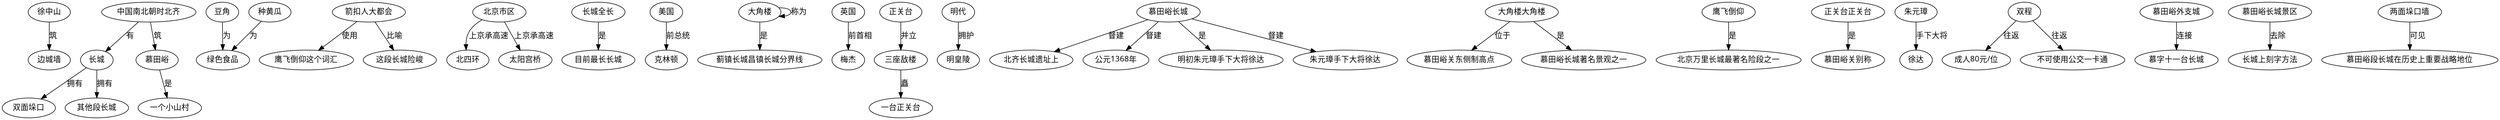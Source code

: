 digraph 20203415757508681 {
	"徐中山" [fontname=FangSong]
	"边城墙" [fontname=FangSong]
	"徐中山" -> "边城墙" [label="筑" fontname=FangSong]
	"长城" [fontname=FangSong]
	"双面垛口" [fontname=FangSong]
	"长城" -> "双面垛口" [label="拥有" fontname=FangSong]
	"豆角" [fontname=FangSong]
	"绿色食品" [fontname=FangSong]
	"豆角" -> "绿色食品" [label="为" fontname=FangSong]
	"箭扣人大都会" [fontname=FangSong]
	"鹰飞倒仰这个词汇" [fontname=FangSong]
	"箭扣人大都会" -> "鹰飞倒仰这个词汇" [label="使用" fontname=FangSong]
	"北京市区" [fontname=FangSong]
	"北四环" [fontname=FangSong]
	"北京市区" -> "北四环" [label="上京承高速" fontname=FangSong]
	"长城全长" [fontname=FangSong]
	"目前最长长城" [fontname=FangSong]
	"长城全长" -> "目前最长长城" [label="是" fontname=FangSong]
	"美国" [fontname=FangSong]
	"克林顿" [fontname=FangSong]
	"美国" -> "克林顿" [label="前总统" fontname=FangSong]
	"大角楼" [fontname=FangSong]
	"大角楼" [fontname=FangSong]
	"大角楼" -> "大角楼" [label="称为" fontname=FangSong]
	"英国" [fontname=FangSong]
	"梅杰" [fontname=FangSong]
	"英国" -> "梅杰" [label="前首相" fontname=FangSong]
	"正关台" [fontname=FangSong]
	"三座敌楼" [fontname=FangSong]
	"正关台" -> "三座敌楼" [label="并立" fontname=FangSong]
	"三座敌楼" [fontname=FangSong]
	"一台正关台" [fontname=FangSong]
	"三座敌楼" -> "一台正关台" [label="矗" fontname=FangSong]
	"明代" [fontname=FangSong]
	"明皇陵" [fontname=FangSong]
	"明代" -> "明皇陵" [label="拥护" fontname=FangSong]
	"慕田峪长城" [fontname=FangSong]
	"北齐长城遗址上" [fontname=FangSong]
	"慕田峪长城" -> "北齐长城遗址上" [label="督建" fontname=FangSong]
	"大角楼大角楼" [fontname=FangSong]
	"慕田峪关东侧制高点" [fontname=FangSong]
	"大角楼大角楼" -> "慕田峪关东侧制高点" [label="位于" fontname=FangSong]
	"中国南北朝时北齐" [fontname=FangSong]
	"慕田峪" [fontname=FangSong]
	"中国南北朝时北齐" -> "慕田峪" [label="筑" fontname=FangSong]
	"箭扣人大都会" [fontname=FangSong]
	"这段长城险峻" [fontname=FangSong]
	"箭扣人大都会" -> "这段长城险峻" [label="比喻" fontname=FangSong]
	"种黄瓜" [fontname=FangSong]
	"绿色食品" [fontname=FangSong]
	"种黄瓜" -> "绿色食品" [label="为" fontname=FangSong]
	"鹰飞倒仰" [fontname=FangSong]
	"北京万里长城最著名险段之一" [fontname=FangSong]
	"鹰飞倒仰" -> "北京万里长城最著名险段之一" [label="是" fontname=FangSong]
	"慕田峪长城" [fontname=FangSong]
	"公元1368年" [fontname=FangSong]
	"慕田峪长城" -> "公元1368年" [label="督建" fontname=FangSong]
	"长城" [fontname=FangSong]
	"其他段长城" [fontname=FangSong]
	"长城" -> "其他段长城" [label="拥有" fontname=FangSong]
	"正关台正关台" [fontname=FangSong]
	"慕田峪关别称" [fontname=FangSong]
	"正关台正关台" -> "慕田峪关别称" [label="是" fontname=FangSong]
	"朱元璋" [fontname=FangSong]
	"徐达" [fontname=FangSong]
	"朱元璋" -> "徐达" [label="手下大将" fontname=FangSong]
	"双程" [fontname=FangSong]
	"成人80元/位" [fontname=FangSong]
	"双程" -> "成人80元/位" [label="往返" fontname=FangSong]
	"双程" [fontname=FangSong]
	"不可使用公交一卡通" [fontname=FangSong]
	"双程" -> "不可使用公交一卡通" [label="往返" fontname=FangSong]
	"大角楼大角楼" [fontname=FangSong]
	"慕田峪长城著名景观之一" [fontname=FangSong]
	"大角楼大角楼" -> "慕田峪长城著名景观之一" [label="是" fontname=FangSong]
	"中国南北朝时北齐" [fontname=FangSong]
	"长城" [fontname=FangSong]
	"中国南北朝时北齐" -> "长城" [label="有" fontname=FangSong]
	"大角楼" [fontname=FangSong]
	"蓟镇长城昌镇长城分界线" [fontname=FangSong]
	"大角楼" -> "蓟镇长城昌镇长城分界线" [label="是" fontname=FangSong]
	"慕田峪长城" [fontname=FangSong]
	"明初朱元璋手下大将徐达" [fontname=FangSong]
	"慕田峪长城" -> "明初朱元璋手下大将徐达" [label="是" fontname=FangSong]
	"慕田峪外支城" [fontname=FangSong]
	"慕字十一台长城" [fontname=FangSong]
	"慕田峪外支城" -> "慕字十一台长城" [label="连接" fontname=FangSong]
	"慕田峪长城景区" [fontname=FangSong]
	"长城上刻字方法" [fontname=FangSong]
	"慕田峪长城景区" -> "长城上刻字方法" [label="去除" fontname=FangSong]
	"慕田峪" [fontname=FangSong]
	"一个小山村" [fontname=FangSong]
	"慕田峪" -> "一个小山村" [label="是" fontname=FangSong]
	"北京市区" [fontname=FangSong]
	"太阳宫桥" [fontname=FangSong]
	"北京市区" -> "太阳宫桥" [label="上京承高速" fontname=FangSong]
	"慕田峪长城" [fontname=FangSong]
	"朱元璋手下大将徐达" [fontname=FangSong]
	"慕田峪长城" -> "朱元璋手下大将徐达" [label="督建" fontname=FangSong]
	"两面垛口墙" [fontname=FangSong]
	"慕田峪段长城在历史上重要战略地位" [fontname=FangSong]
	"两面垛口墙" -> "慕田峪段长城在历史上重要战略地位" [label="可见" fontname=FangSong]
}
